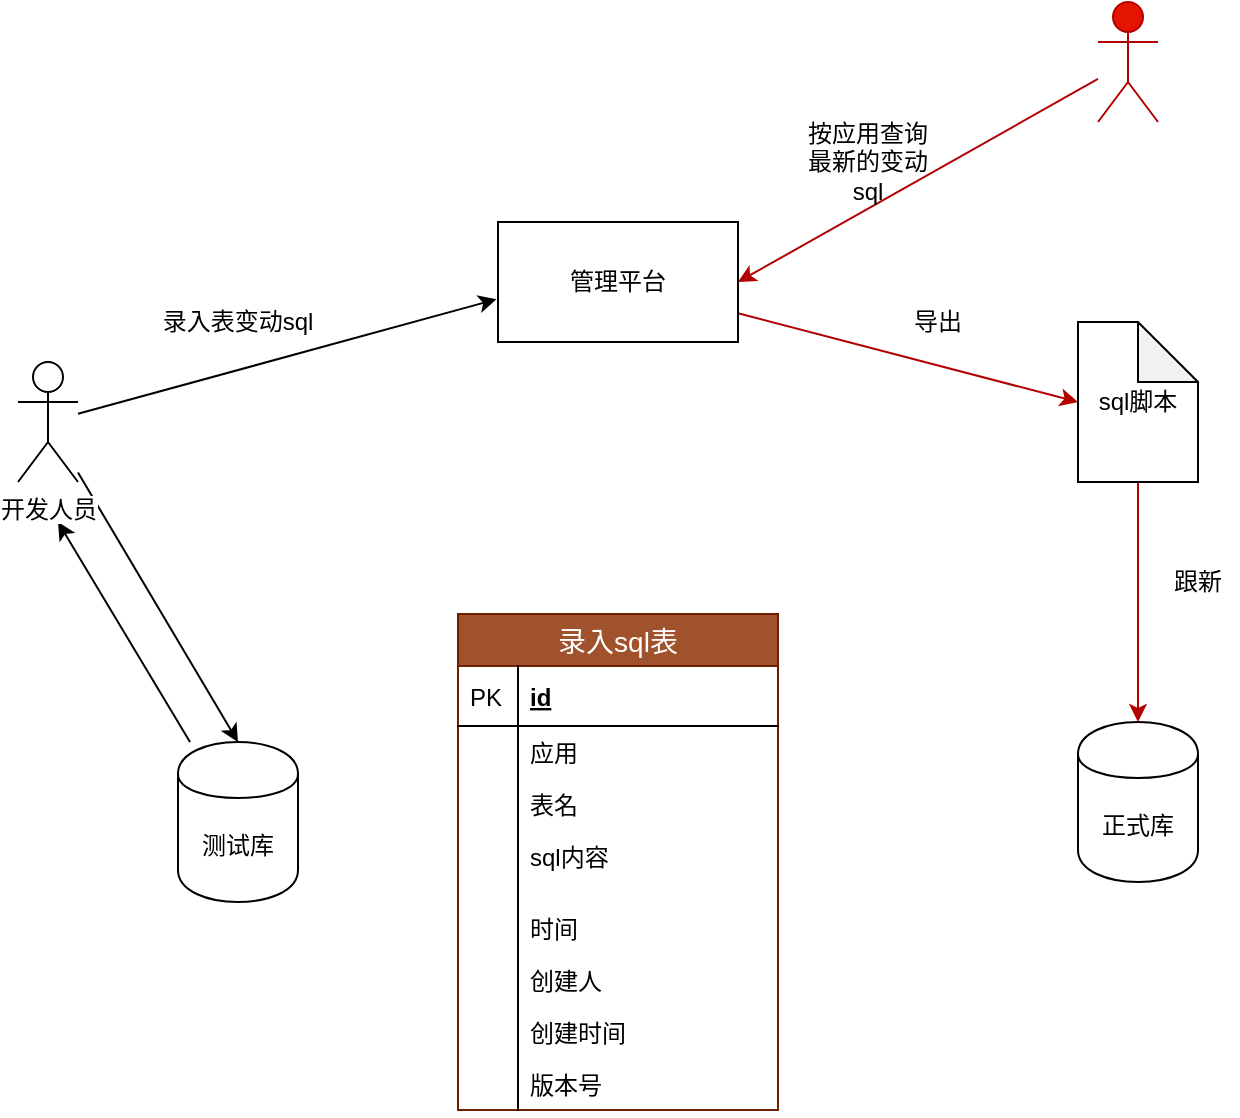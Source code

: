 <mxfile version="13.0.1" type="github">
  <diagram id="feBaYS_JQuyJnErrp1ZU" name="Page-1">
    <mxGraphModel dx="782" dy="469" grid="1" gridSize="10" guides="1" tooltips="1" connect="1" arrows="1" fold="1" page="1" pageScale="1" pageWidth="827" pageHeight="1169" math="0" shadow="0">
      <root>
        <mxCell id="0" />
        <mxCell id="1" parent="0" />
        <mxCell id="eATjFRVcw-e4WQ8gJXjm-8" style="edgeStyle=none;rounded=0;orthogonalLoop=1;jettySize=auto;html=1;" edge="1" parent="1" source="eATjFRVcw-e4WQ8gJXjm-1">
          <mxGeometry relative="1" as="geometry">
            <mxPoint x="110" y="350" as="targetPoint" />
          </mxGeometry>
        </mxCell>
        <mxCell id="eATjFRVcw-e4WQ8gJXjm-1" value="测试库" style="shape=cylinder;whiteSpace=wrap;html=1;boundedLbl=1;backgroundOutline=1;" vertex="1" parent="1">
          <mxGeometry x="170" y="460" width="60" height="80" as="geometry" />
        </mxCell>
        <mxCell id="eATjFRVcw-e4WQ8gJXjm-2" value="正式库" style="shape=cylinder;whiteSpace=wrap;html=1;boundedLbl=1;backgroundOutline=1;" vertex="1" parent="1">
          <mxGeometry x="620" y="450" width="60" height="80" as="geometry" />
        </mxCell>
        <mxCell id="eATjFRVcw-e4WQ8gJXjm-12" style="edgeStyle=none;rounded=0;orthogonalLoop=1;jettySize=auto;html=1;entryX=0;entryY=0.5;entryDx=0;entryDy=0;entryPerimeter=0;fillColor=#e51400;strokeColor=#B20000;" edge="1" parent="1" source="eATjFRVcw-e4WQ8gJXjm-3" target="eATjFRVcw-e4WQ8gJXjm-11">
          <mxGeometry relative="1" as="geometry" />
        </mxCell>
        <mxCell id="eATjFRVcw-e4WQ8gJXjm-3" value="管理平台" style="rounded=0;whiteSpace=wrap;html=1;" vertex="1" parent="1">
          <mxGeometry x="330" y="200" width="120" height="60" as="geometry" />
        </mxCell>
        <mxCell id="eATjFRVcw-e4WQ8gJXjm-7" style="rounded=0;orthogonalLoop=1;jettySize=auto;html=1;entryX=0.5;entryY=0;entryDx=0;entryDy=0;" edge="1" parent="1" source="eATjFRVcw-e4WQ8gJXjm-4" target="eATjFRVcw-e4WQ8gJXjm-1">
          <mxGeometry relative="1" as="geometry" />
        </mxCell>
        <mxCell id="eATjFRVcw-e4WQ8gJXjm-9" style="edgeStyle=none;rounded=0;orthogonalLoop=1;jettySize=auto;html=1;entryX=-0.006;entryY=0.644;entryDx=0;entryDy=0;entryPerimeter=0;" edge="1" parent="1" source="eATjFRVcw-e4WQ8gJXjm-4" target="eATjFRVcw-e4WQ8gJXjm-3">
          <mxGeometry relative="1" as="geometry" />
        </mxCell>
        <mxCell id="eATjFRVcw-e4WQ8gJXjm-4" value="开发人员" style="shape=umlActor;verticalLabelPosition=bottom;labelBackgroundColor=#ffffff;verticalAlign=top;html=1;outlineConnect=0;" vertex="1" parent="1">
          <mxGeometry x="90" y="270" width="30" height="60" as="geometry" />
        </mxCell>
        <mxCell id="eATjFRVcw-e4WQ8gJXjm-10" style="edgeStyle=none;rounded=0;orthogonalLoop=1;jettySize=auto;html=1;entryX=1;entryY=0.5;entryDx=0;entryDy=0;fillColor=#e51400;strokeColor=#B20000;" edge="1" parent="1" source="eATjFRVcw-e4WQ8gJXjm-6" target="eATjFRVcw-e4WQ8gJXjm-3">
          <mxGeometry relative="1" as="geometry" />
        </mxCell>
        <mxCell id="eATjFRVcw-e4WQ8gJXjm-6" value="正式库管理员" style="shape=umlActor;verticalLabelPosition=bottom;labelBackgroundColor=#ffffff;verticalAlign=top;html=1;outlineConnect=0;fillColor=#e51400;strokeColor=#B20000;fontColor=#ffffff;" vertex="1" parent="1">
          <mxGeometry x="630" y="90" width="30" height="60" as="geometry" />
        </mxCell>
        <mxCell id="eATjFRVcw-e4WQ8gJXjm-13" style="edgeStyle=none;rounded=0;orthogonalLoop=1;jettySize=auto;html=1;fillColor=#e51400;strokeColor=#B20000;" edge="1" parent="1" source="eATjFRVcw-e4WQ8gJXjm-11" target="eATjFRVcw-e4WQ8gJXjm-2">
          <mxGeometry relative="1" as="geometry" />
        </mxCell>
        <mxCell id="eATjFRVcw-e4WQ8gJXjm-11" value="sql脚本" style="shape=note;whiteSpace=wrap;html=1;backgroundOutline=1;darkOpacity=0.05;" vertex="1" parent="1">
          <mxGeometry x="620" y="250" width="60" height="80" as="geometry" />
        </mxCell>
        <mxCell id="eATjFRVcw-e4WQ8gJXjm-14" value="录入表变动sql" style="text;html=1;strokeColor=none;fillColor=none;align=center;verticalAlign=middle;whiteSpace=wrap;rounded=0;" vertex="1" parent="1">
          <mxGeometry x="145" y="240" width="110" height="20" as="geometry" />
        </mxCell>
        <mxCell id="eATjFRVcw-e4WQ8gJXjm-15" value="按应用查询最新的变动sql" style="text;html=1;strokeColor=none;fillColor=none;align=center;verticalAlign=middle;whiteSpace=wrap;rounded=0;" vertex="1" parent="1">
          <mxGeometry x="480" y="160" width="70" height="20" as="geometry" />
        </mxCell>
        <mxCell id="eATjFRVcw-e4WQ8gJXjm-16" value="导出" style="text;html=1;strokeColor=none;fillColor=none;align=center;verticalAlign=middle;whiteSpace=wrap;rounded=0;" vertex="1" parent="1">
          <mxGeometry x="530" y="240" width="40" height="20" as="geometry" />
        </mxCell>
        <mxCell id="eATjFRVcw-e4WQ8gJXjm-17" value="跟新" style="text;html=1;strokeColor=none;fillColor=none;align=center;verticalAlign=middle;whiteSpace=wrap;rounded=0;" vertex="1" parent="1">
          <mxGeometry x="660" y="370" width="40" height="20" as="geometry" />
        </mxCell>
        <mxCell id="eATjFRVcw-e4WQ8gJXjm-19" value="录入sql表" style="swimlane;fontStyle=0;childLayout=stackLayout;horizontal=1;startSize=26;horizontalStack=0;resizeParent=1;resizeParentMax=0;resizeLast=0;collapsible=1;marginBottom=0;align=center;fontSize=14;fillColor=#a0522d;strokeColor=#6D1F00;fontColor=#ffffff;" vertex="1" parent="1">
          <mxGeometry x="310" y="396" width="160" height="248" as="geometry" />
        </mxCell>
        <mxCell id="eATjFRVcw-e4WQ8gJXjm-20" value="id" style="shape=partialRectangle;top=0;left=0;right=0;bottom=1;align=left;verticalAlign=middle;fillColor=none;spacingLeft=34;spacingRight=4;overflow=hidden;rotatable=0;points=[[0,0.5],[1,0.5]];portConstraint=eastwest;dropTarget=0;fontStyle=5;fontSize=12;" vertex="1" parent="eATjFRVcw-e4WQ8gJXjm-19">
          <mxGeometry y="26" width="160" height="30" as="geometry" />
        </mxCell>
        <mxCell id="eATjFRVcw-e4WQ8gJXjm-21" value="PK" style="shape=partialRectangle;top=0;left=0;bottom=0;fillColor=none;align=left;verticalAlign=middle;spacingLeft=4;spacingRight=4;overflow=hidden;rotatable=0;points=[];portConstraint=eastwest;part=1;fontSize=12;" vertex="1" connectable="0" parent="eATjFRVcw-e4WQ8gJXjm-20">
          <mxGeometry width="30" height="30" as="geometry" />
        </mxCell>
        <mxCell id="eATjFRVcw-e4WQ8gJXjm-22" value="应用" style="shape=partialRectangle;top=0;left=0;right=0;bottom=0;align=left;verticalAlign=top;fillColor=none;spacingLeft=34;spacingRight=4;overflow=hidden;rotatable=0;points=[[0,0.5],[1,0.5]];portConstraint=eastwest;dropTarget=0;fontSize=12;" vertex="1" parent="eATjFRVcw-e4WQ8gJXjm-19">
          <mxGeometry y="56" width="160" height="26" as="geometry" />
        </mxCell>
        <mxCell id="eATjFRVcw-e4WQ8gJXjm-23" value="" style="shape=partialRectangle;top=0;left=0;bottom=0;fillColor=none;align=left;verticalAlign=top;spacingLeft=4;spacingRight=4;overflow=hidden;rotatable=0;points=[];portConstraint=eastwest;part=1;fontSize=12;" vertex="1" connectable="0" parent="eATjFRVcw-e4WQ8gJXjm-22">
          <mxGeometry width="30" height="26" as="geometry" />
        </mxCell>
        <mxCell id="eATjFRVcw-e4WQ8gJXjm-24" value="表名" style="shape=partialRectangle;top=0;left=0;right=0;bottom=0;align=left;verticalAlign=top;fillColor=none;spacingLeft=34;spacingRight=4;overflow=hidden;rotatable=0;points=[[0,0.5],[1,0.5]];portConstraint=eastwest;dropTarget=0;fontSize=12;" vertex="1" parent="eATjFRVcw-e4WQ8gJXjm-19">
          <mxGeometry y="82" width="160" height="26" as="geometry" />
        </mxCell>
        <mxCell id="eATjFRVcw-e4WQ8gJXjm-25" value="" style="shape=partialRectangle;top=0;left=0;bottom=0;fillColor=none;align=left;verticalAlign=top;spacingLeft=4;spacingRight=4;overflow=hidden;rotatable=0;points=[];portConstraint=eastwest;part=1;fontSize=12;" vertex="1" connectable="0" parent="eATjFRVcw-e4WQ8gJXjm-24">
          <mxGeometry width="30" height="26" as="geometry" />
        </mxCell>
        <mxCell id="eATjFRVcw-e4WQ8gJXjm-26" value="sql内容" style="shape=partialRectangle;top=0;left=0;right=0;bottom=0;align=left;verticalAlign=top;fillColor=none;spacingLeft=34;spacingRight=4;overflow=hidden;rotatable=0;points=[[0,0.5],[1,0.5]];portConstraint=eastwest;dropTarget=0;fontSize=12;" vertex="1" parent="eATjFRVcw-e4WQ8gJXjm-19">
          <mxGeometry y="108" width="160" height="26" as="geometry" />
        </mxCell>
        <mxCell id="eATjFRVcw-e4WQ8gJXjm-27" value="" style="shape=partialRectangle;top=0;left=0;bottom=0;fillColor=none;align=left;verticalAlign=top;spacingLeft=4;spacingRight=4;overflow=hidden;rotatable=0;points=[];portConstraint=eastwest;part=1;fontSize=12;" vertex="1" connectable="0" parent="eATjFRVcw-e4WQ8gJXjm-26">
          <mxGeometry width="30" height="26" as="geometry" />
        </mxCell>
        <mxCell id="eATjFRVcw-e4WQ8gJXjm-28" value="" style="shape=partialRectangle;top=0;left=0;right=0;bottom=0;align=left;verticalAlign=top;fillColor=none;spacingLeft=34;spacingRight=4;overflow=hidden;rotatable=0;points=[[0,0.5],[1,0.5]];portConstraint=eastwest;dropTarget=0;fontSize=12;" vertex="1" parent="eATjFRVcw-e4WQ8gJXjm-19">
          <mxGeometry y="134" width="160" height="10" as="geometry" />
        </mxCell>
        <mxCell id="eATjFRVcw-e4WQ8gJXjm-29" value="" style="shape=partialRectangle;top=0;left=0;bottom=0;fillColor=none;align=left;verticalAlign=top;spacingLeft=4;spacingRight=4;overflow=hidden;rotatable=0;points=[];portConstraint=eastwest;part=1;fontSize=12;" vertex="1" connectable="0" parent="eATjFRVcw-e4WQ8gJXjm-28">
          <mxGeometry width="30" height="10" as="geometry" />
        </mxCell>
        <mxCell id="eATjFRVcw-e4WQ8gJXjm-34" value="时间" style="shape=partialRectangle;top=0;left=0;right=0;bottom=0;align=left;verticalAlign=top;fillColor=none;spacingLeft=34;spacingRight=4;overflow=hidden;rotatable=0;points=[[0,0.5],[1,0.5]];portConstraint=eastwest;dropTarget=0;fontSize=12;" vertex="1" parent="eATjFRVcw-e4WQ8gJXjm-19">
          <mxGeometry y="144" width="160" height="26" as="geometry" />
        </mxCell>
        <mxCell id="eATjFRVcw-e4WQ8gJXjm-35" value="" style="shape=partialRectangle;top=0;left=0;bottom=0;fillColor=none;align=left;verticalAlign=top;spacingLeft=4;spacingRight=4;overflow=hidden;rotatable=0;points=[];portConstraint=eastwest;part=1;fontSize=12;" vertex="1" connectable="0" parent="eATjFRVcw-e4WQ8gJXjm-34">
          <mxGeometry width="30" height="26" as="geometry" />
        </mxCell>
        <mxCell id="eATjFRVcw-e4WQ8gJXjm-36" value="创建人" style="shape=partialRectangle;top=0;left=0;right=0;bottom=0;align=left;verticalAlign=top;fillColor=none;spacingLeft=34;spacingRight=4;overflow=hidden;rotatable=0;points=[[0,0.5],[1,0.5]];portConstraint=eastwest;dropTarget=0;fontSize=12;" vertex="1" parent="eATjFRVcw-e4WQ8gJXjm-19">
          <mxGeometry y="170" width="160" height="26" as="geometry" />
        </mxCell>
        <mxCell id="eATjFRVcw-e4WQ8gJXjm-37" value="" style="shape=partialRectangle;top=0;left=0;bottom=0;fillColor=none;align=left;verticalAlign=top;spacingLeft=4;spacingRight=4;overflow=hidden;rotatable=0;points=[];portConstraint=eastwest;part=1;fontSize=12;" vertex="1" connectable="0" parent="eATjFRVcw-e4WQ8gJXjm-36">
          <mxGeometry width="30" height="26" as="geometry" />
        </mxCell>
        <mxCell id="eATjFRVcw-e4WQ8gJXjm-38" value="创建时间" style="shape=partialRectangle;top=0;left=0;right=0;bottom=0;align=left;verticalAlign=top;fillColor=none;spacingLeft=34;spacingRight=4;overflow=hidden;rotatable=0;points=[[0,0.5],[1,0.5]];portConstraint=eastwest;dropTarget=0;fontSize=12;" vertex="1" parent="eATjFRVcw-e4WQ8gJXjm-19">
          <mxGeometry y="196" width="160" height="26" as="geometry" />
        </mxCell>
        <mxCell id="eATjFRVcw-e4WQ8gJXjm-39" value="" style="shape=partialRectangle;top=0;left=0;bottom=0;fillColor=none;align=left;verticalAlign=top;spacingLeft=4;spacingRight=4;overflow=hidden;rotatable=0;points=[];portConstraint=eastwest;part=1;fontSize=12;" vertex="1" connectable="0" parent="eATjFRVcw-e4WQ8gJXjm-38">
          <mxGeometry width="30" height="26" as="geometry" />
        </mxCell>
        <mxCell id="eATjFRVcw-e4WQ8gJXjm-40" value="版本号" style="shape=partialRectangle;top=0;left=0;right=0;bottom=0;align=left;verticalAlign=top;fillColor=none;spacingLeft=34;spacingRight=4;overflow=hidden;rotatable=0;points=[[0,0.5],[1,0.5]];portConstraint=eastwest;dropTarget=0;fontSize=12;" vertex="1" parent="eATjFRVcw-e4WQ8gJXjm-19">
          <mxGeometry y="222" width="160" height="26" as="geometry" />
        </mxCell>
        <mxCell id="eATjFRVcw-e4WQ8gJXjm-41" value="" style="shape=partialRectangle;top=0;left=0;bottom=0;fillColor=none;align=left;verticalAlign=top;spacingLeft=4;spacingRight=4;overflow=hidden;rotatable=0;points=[];portConstraint=eastwest;part=1;fontSize=12;" vertex="1" connectable="0" parent="eATjFRVcw-e4WQ8gJXjm-40">
          <mxGeometry width="30" height="26" as="geometry" />
        </mxCell>
      </root>
    </mxGraphModel>
  </diagram>
</mxfile>
